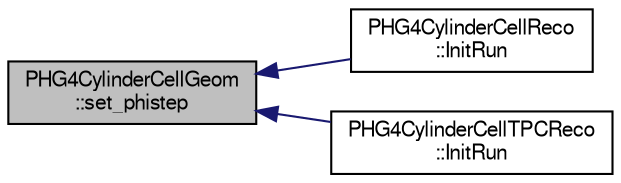 digraph "PHG4CylinderCellGeom::set_phistep"
{
  bgcolor="transparent";
  edge [fontname="FreeSans",fontsize="10",labelfontname="FreeSans",labelfontsize="10"];
  node [fontname="FreeSans",fontsize="10",shape=record];
  rankdir="LR";
  Node1 [label="PHG4CylinderCellGeom\l::set_phistep",height=0.2,width=0.4,color="black", fillcolor="grey75", style="filled" fontcolor="black"];
  Node1 -> Node2 [dir="back",color="midnightblue",fontsize="10",style="solid",fontname="FreeSans"];
  Node2 [label="PHG4CylinderCellReco\l::InitRun",height=0.2,width=0.4,color="black",URL="$d5/dd0/classPHG4CylinderCellReco.html#ada869396a39d11561fcbb85572446310",tooltip="module initialization "];
  Node1 -> Node3 [dir="back",color="midnightblue",fontsize="10",style="solid",fontname="FreeSans"];
  Node3 [label="PHG4CylinderCellTPCReco\l::InitRun",height=0.2,width=0.4,color="black",URL="$dc/d94/classPHG4CylinderCellTPCReco.html#a36f8dae72fae5f5d6e17b06fcec0b463"];
}
